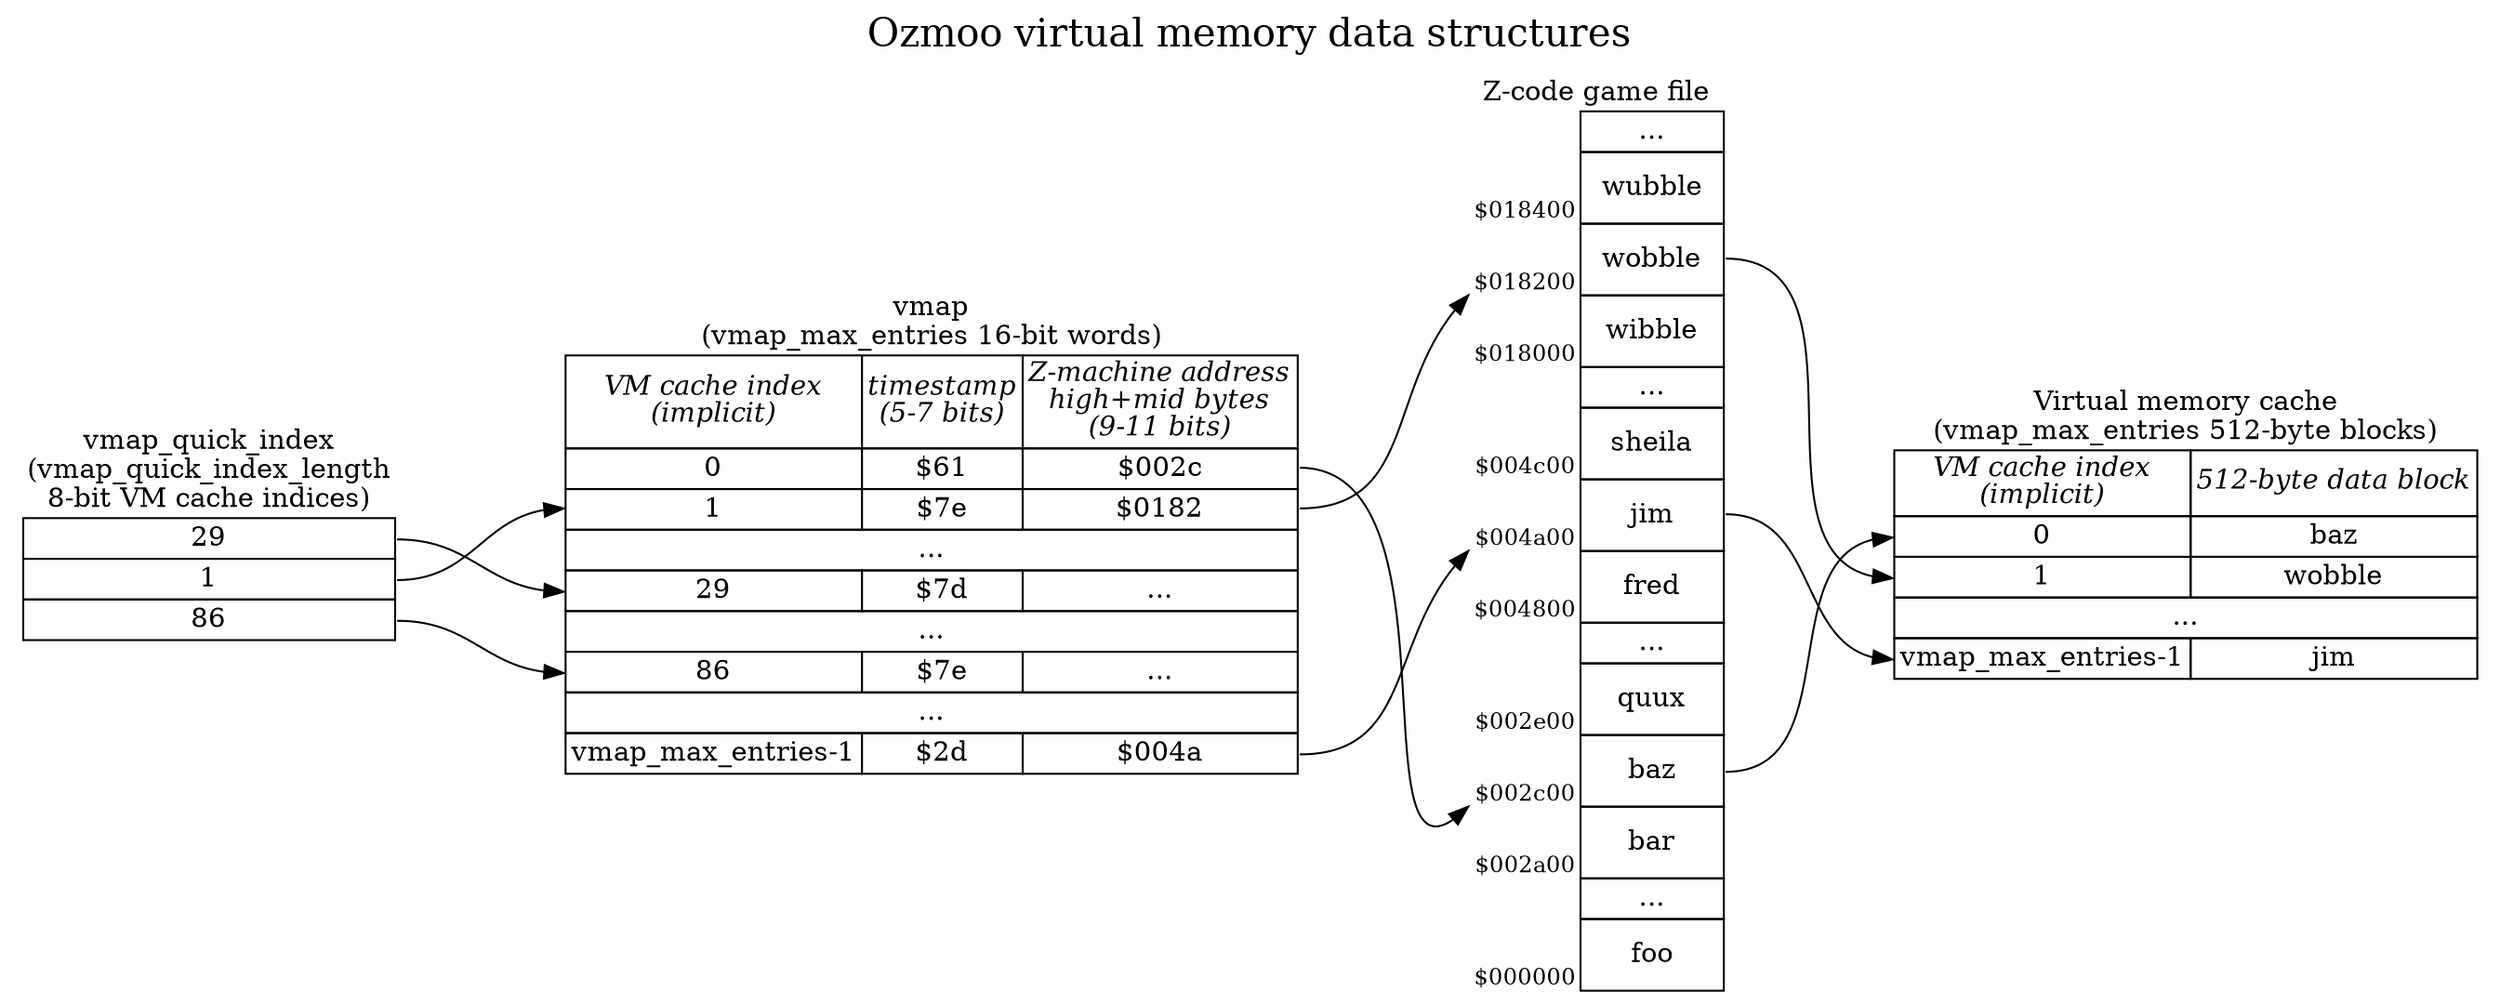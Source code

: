 digraph memory {
    graph [nodesep=1, label="Ozmoo virtual memory data structures", fontsize=20, labelloc=t];
    forcelabels=true;
    node [shape=plaintext];

    vmcache [label=<
    <table border="0" cellborder="1" cellspacing="0">
        <!-- SFTODO: could label start of this chunk of memory vmap_first_ram_page -->
        <tr><td colspan="2" border="0">Virtual memory cache<br/>(vmap_max_entries 512-byte blocks)</td></tr>
                    <tr>
                        <td><i>VM cache index<br/>(implicit)</i></td>
                        <td><i>512-byte data block</i></td>
                    </tr>
                    <tr>
                        <td port="baz">0</td>
                        <td>baz</td>
                    </tr>
                    <tr>
                        <td port="wobble">1</td>
                        <td>wobble</td>
                    </tr>
                    <tr><td colspan="2">...</td></tr>
                    <tr>
                        <td port="jim">vmap_max_entries-1</td>
                        <td>jim</td>
                    </tr>
    </table>>];

    vmap [label=<
    <table border="0" cellborder="1" cellspacing="0">
        <tr><td colspan="3" border="0">vmap<br/>(vmap_max_entries 16-bit words)</td></tr>
        <tr>
            <td><i>VM cache index<br/>(implicit)</i></td>
            <td><i>timestamp<br/>(5-7 bits)</i></td>
            <td><i>Z-machine address<br/>high+mid bytes<br/>(9-11 bits)</i></td>
        </tr>
        <tr><td>0</td><td>$61</td><td port="z002c">$002c</td></tr>
        <tr><td port="1">1</td><td>$7e</td><td port="z0182">$0182</td></tr>
        <tr><td colspan="3">...</td></tr>
        <tr><td port="29">29</td><td>$7d</td><td>...</td></tr>
        <tr><td colspan="3">...</td></tr>
        <tr><td port="86">86</td><td>$7e</td><td>...</td></tr>
        <tr><td colspan="3">...</td></tr>
        <tr><td>vmap_max_entries-1</td><td>$2d</td><td port="z004a">$004a</td></tr>
    </table>>];

    zmachine [label=<
    <table border="0" cellspacing="0">
        <tr>
            <td colspan="2" border="0">Z-code game file</td>
        </tr>
        <tr>
            <td></td>
            <td border="1">...</td>
        </tr>
        <tr>
            <td valign="bottom"><sub>$018400</sub></td>
            <td border="1" cellpadding="10"><!-- Z-code: -->wubble</td>
        </tr>
        <tr>
            <td port="z0182" valign="bottom"><sub>$018200</sub></td>
            <td port="wobble" border="1" cellpadding="10"><!-- Z-code: -->wobble</td>
        </tr>
        <tr>
            <td valign="bottom"><sub>$018000</sub></td>
            <td border="1" cellpadding="10"><!-- Z-code: -->wibble</td>
        </tr>
        <tr>
            <td></td>
            <td border="1">...</td>
        </tr>
        <tr>
            <td valign="bottom"><sub>$004c00</sub></td>
            <td border="1" cellpadding="10"><!-- Z-code: -->sheila</td>
        </tr>
        <tr>
            <td port="z004a" valign="bottom"><sub>$004a00</sub></td>
            <td port="jim" border="1" cellpadding="10"><!-- Z-code: -->jim</td>
        </tr>
        <tr>
            <td valign="bottom"><sub>$004800</sub></td>
            <td border="1" cellpadding="10"><!-- Z-code: -->fred</td>
        </tr>
        <tr>
            <td></td>
            <td border="1">...</td>
        </tr>
        <tr>
            <td valign="bottom"><sub>$002e00</sub></td>
            <td border="1" cellpadding="10"><!-- Z-code: -->quux</td>
        </tr>
        <tr>
            <td port="z002c" valign="bottom"><sub>$002c00</sub></td>
            <td port="baz" border="1" cellpadding="10"><!-- Z-code: -->baz</td>
        </tr>
        <tr>
            <td valign="bottom"><sub>$002a00</sub></td>
            <td border="1" cellpadding="10"><!-- Z-code: -->bar</td>
        </tr>
        <tr>
            <td></td>
            <td border="1">...</td>
        </tr>
        <tr>
            <td valign="bottom"><sub>$000000</sub></td>
            <td border="1" cellpadding="10"><!-- Z-code: -->foo</td>
        </tr>
    </table>>];

    quickindex [label=<
    <table border="0" cellborder="1" cellspacing="0">
        <tr><td border="0">vmap_quick_index<br/>(vmap_quick_index_length<br/>8-bit VM cache indices)</td></tr>
        <tr><td port="29">29</td></tr>
        <tr><td port="1">1</td></tr>
        <tr><td port="86">86</td></tr>
    </table>>];

    # vmapnextquickindex [label="vmap_next_quick_index"];

    {rank = same; quickindex vmap zmachine vmcache};

    vmap:z004a:e -> zmachine:z004a:sw;
    vmap:z002c:e -> zmachine:z002c:sw;
    vmap:z0182:e -> zmachine:z0182:sw;

    zmachine:jim:e -> vmcache:jim:w;
    zmachine:wobble:e -> vmcache:wobble:w;
    zmachine:baz:e -> vmcache:baz:w;

    quickindex:1:e -> vmap:1:w;
    quickindex:29:e -> vmap:29:w;
    quickindex:86:e -> vmap:86:w;

    # vmapnextquickindex -> quickindex:29:w;
}

# Note that:
# - Multiple vmap entries can share the same timestamp (as entries 1 and 86 do here), because the tick is only advanced when a block is fetched from disc but a vmap entry's timestamp is set to the current tick every time it's accessed.
# - In general, to see if block $abcd00 is in RAM already, it's necessary to do a linear search of the whole of vmap for an entry containing the value $abcd.
# - The vmap_quick_index entries point to the mostly recently accessed entries in vmap, and therefore those entries have the most recent timestamps in vmap. These entries are checked first to see if they are the block of interest, avoiding the need to do a linear search of the whole of vmap a lot of the time.
# - Virtual memory blocks are always double-page-aligned, so the Z-machine address $abcd in vmap will normally have the least significant bit clear.
# - The low and high bytes of each vmap entry are actually stored separately, at vmap_z_l and vmap_z_h respectively. This avoids the need to double-increment index registers to step through the entries. On the Acorn port, this also means we can have ~256 vmap entries accessed using index registers.

# vi: sw=4 sts=4
